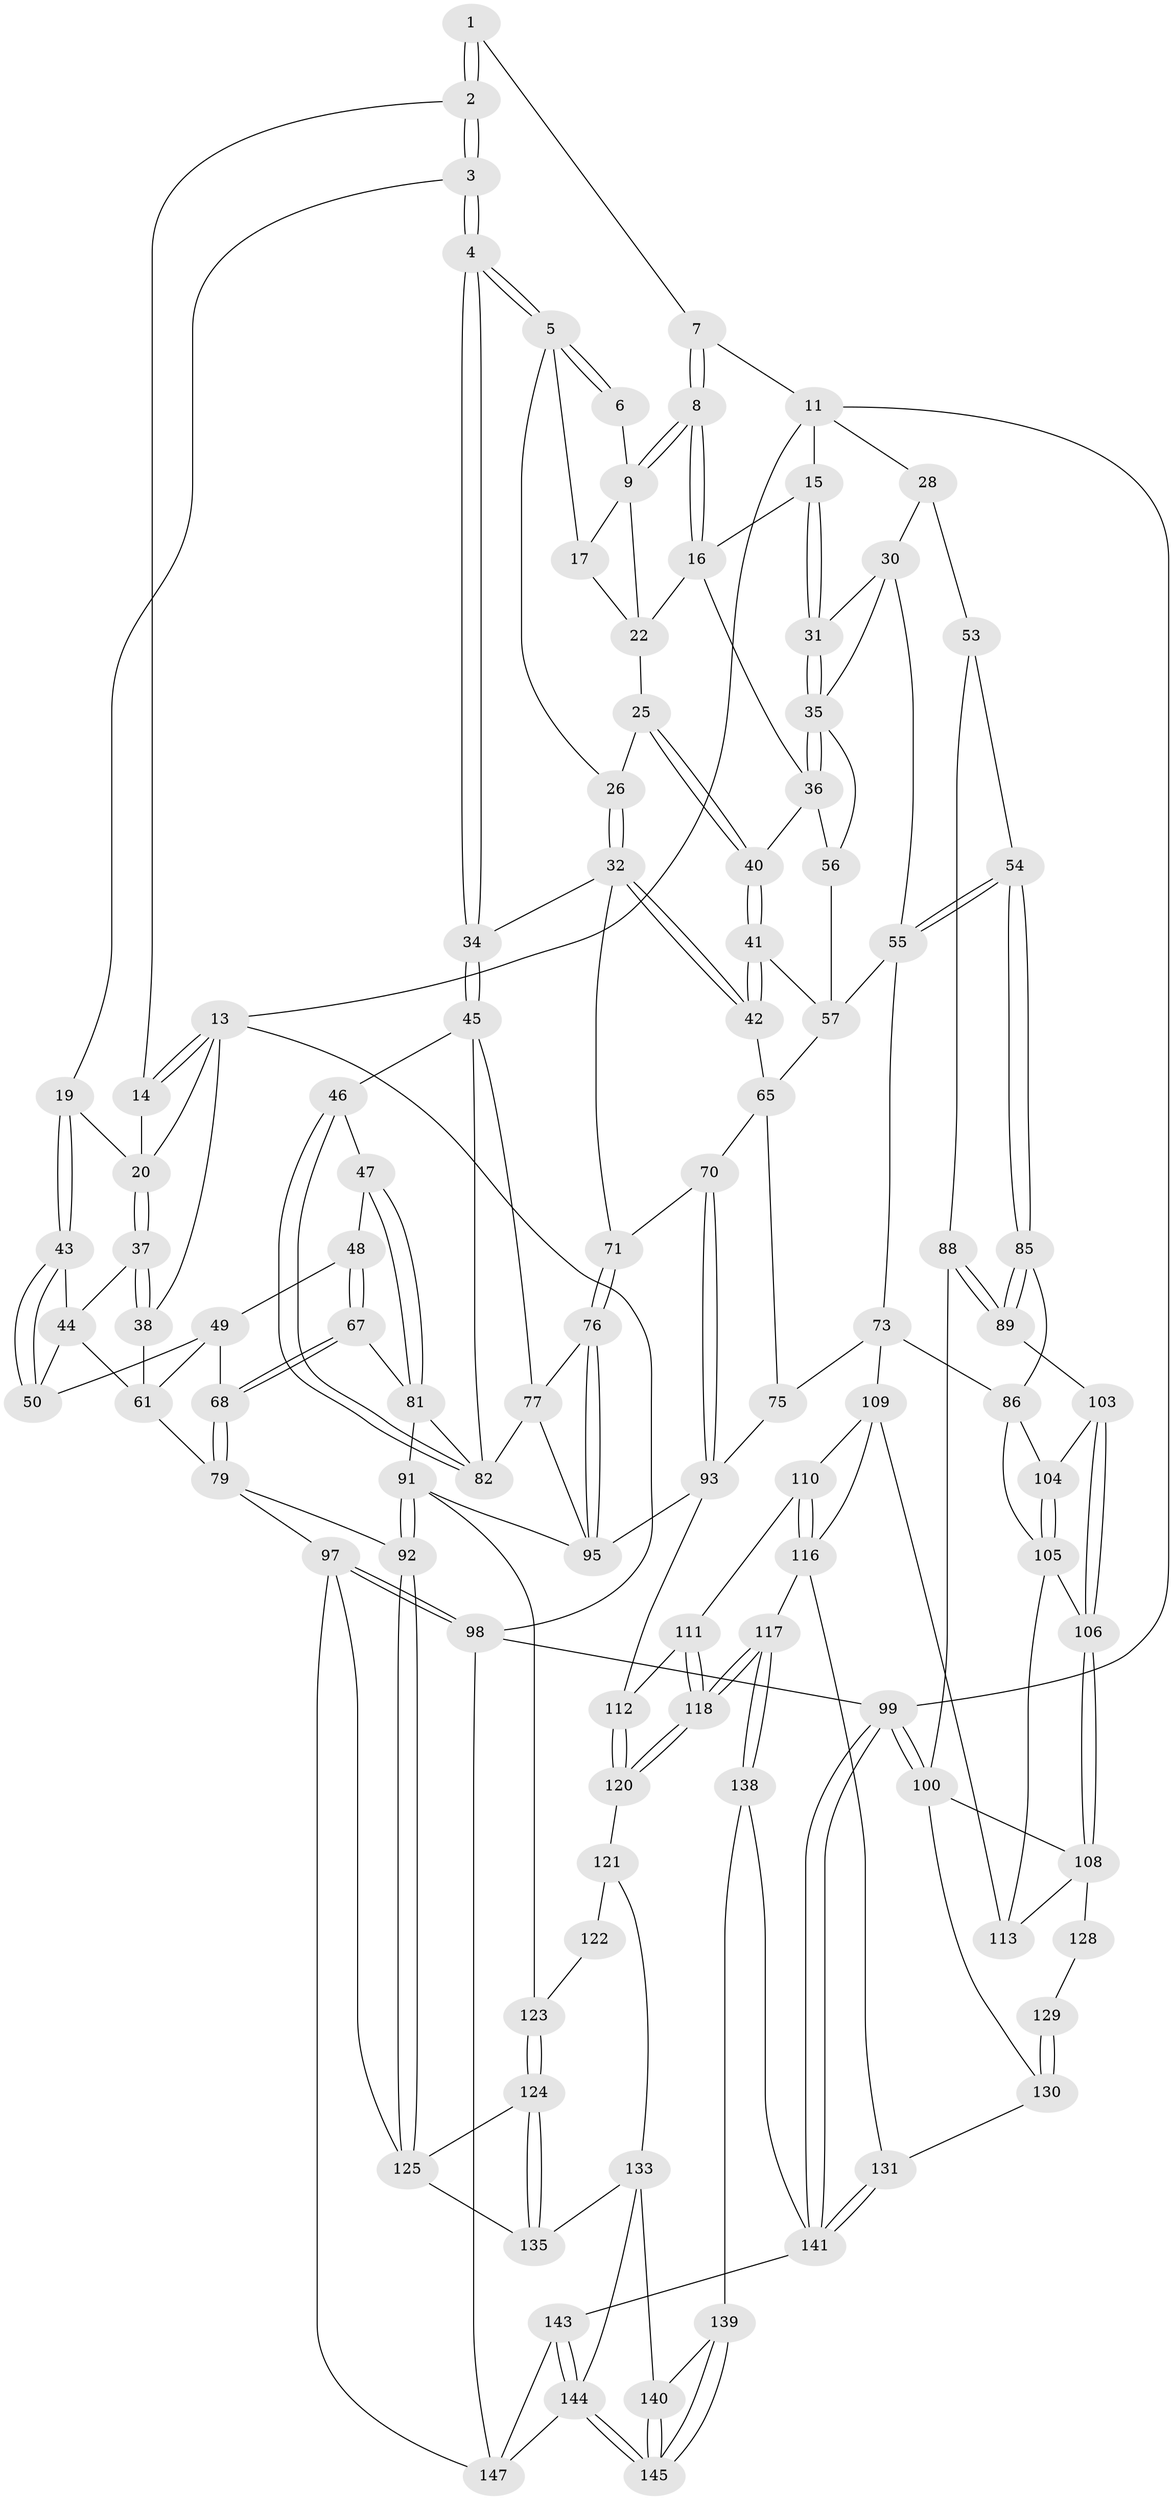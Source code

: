 // original degree distribution, {3: 0.013513513513513514, 5: 0.5135135135135135, 6: 0.22972972972972974, 4: 0.24324324324324326}
// Generated by graph-tools (version 1.1) at 2025/11/02/27/25 16:11:59]
// undirected, 103 vertices, 230 edges
graph export_dot {
graph [start="1"]
  node [color=gray90,style=filled];
  1 [pos="+0.5508302290335634+0"];
  2 [pos="+0.2791052650080462+0"];
  3 [pos="+0.3017723295247905+0.013407265704257805"];
  4 [pos="+0.392592847277281+0.12338585511735518"];
  5 [pos="+0.4926628794323693+0.09185771328429738",super="+18"];
  6 [pos="+0.5475592335922191+0"];
  7 [pos="+0.7570331558513055+0"];
  8 [pos="+0.7260252833425354+0"];
  9 [pos="+0.6627496612544006+0.029243817533954292",super="+10"];
  11 [pos="+0.9037214136827422+0",super="+12"];
  13 [pos="+0+0",super="+27"];
  14 [pos="+0.16917095269499932+0"];
  15 [pos="+0.8519146666798325+0.09973542357633304"];
  16 [pos="+0.7398678412862465+0.06618502259976472",super="+23"];
  17 [pos="+0.5686175078016151+0.07168468628808858"];
  19 [pos="+0.22436239648163284+0.08909767297320369"];
  20 [pos="+0.07973156079616962+0.10646368137130939",super="+21"];
  22 [pos="+0.6174643390912505+0.07577089635441552",super="+24"];
  25 [pos="+0.6198667386791871+0.14894392031340145"];
  26 [pos="+0.5940612980268334+0.14966581498166556"];
  28 [pos="+1+0",super="+29"];
  30 [pos="+0.9329783104923102+0.13261254748238138",super="+51"];
  31 [pos="+0.8980102621316057+0.12863555084799494"];
  32 [pos="+0.5131462789232806+0.2629098724606927",super="+33"];
  34 [pos="+0.41313225138124776+0.2466511715452343"];
  35 [pos="+0.7890416965341416+0.20335849142804432",super="+52"];
  36 [pos="+0.7447024195735907+0.1455104337624874",super="+39"];
  37 [pos="+0.058621701954486086+0.14487269404930117"];
  38 [pos="+0+0.197714700009104"];
  40 [pos="+0.6580075745213941+0.2083542655575011"];
  41 [pos="+0.6512260469790493+0.2302014385857814",super="+58"];
  42 [pos="+0.5824997415524376+0.26642809596681133",super="+59"];
  43 [pos="+0.20017804828208627+0.17189843225555948"];
  44 [pos="+0.10100984032118604+0.2301124816060321",super="+60"];
  45 [pos="+0.37026763752511394+0.28529832209163875",super="+78"];
  46 [pos="+0.352431366772062+0.29174032414210255"];
  47 [pos="+0.35136186880385806+0.29182814002449503"];
  48 [pos="+0.2664237390027547+0.27984858531673085"];
  49 [pos="+0.23845918837969884+0.2540092315141031",super="+63"];
  50 [pos="+0.23467991629375023+0.24957640733518652"];
  53 [pos="+0.9444316782708563+0.31188962705878387",super="+72"];
  54 [pos="+0.8472128162552813+0.3298565478115929"];
  55 [pos="+0.8349638968522493+0.3178828264293829",super="+66"];
  56 [pos="+0.7672720461696663+0.2746676702037417"];
  57 [pos="+0.7109846391453949+0.2879037344766226",super="+64"];
  61 [pos="+0.08030272063760252+0.29832506162811956",super="+62"];
  65 [pos="+0.6604940789928799+0.3431912633333884",super="+69"];
  67 [pos="+0.15569650799734927+0.372752072468501"];
  68 [pos="+0.149659149881754+0.3735881976473623"];
  70 [pos="+0.5322069057866461+0.38114004133508783"];
  71 [pos="+0.5300813394840724+0.37910269955523995"];
  73 [pos="+0.7069490669093289+0.5045365503736194",super="+74"];
  75 [pos="+0.6948747972744647+0.4982936775252648"];
  76 [pos="+0.4507441172364358+0.43299848546321446"];
  77 [pos="+0.4159732021148468+0.41669630065473545",super="+90"];
  79 [pos="+0.09022933311431754+0.562343582520493",super="+80"];
  81 [pos="+0.23519295245859617+0.4048791395199433",super="+83"];
  82 [pos="+0.2966713116717326+0.46052076795956753",super="+84"];
  85 [pos="+0.846693534277591+0.37047169939104635"];
  86 [pos="+0.7577566445745291+0.47566948191011454",super="+87"];
  88 [pos="+1+0.4437580833403687"];
  89 [pos="+0.9206239681087925+0.477165937550255"];
  91 [pos="+0.2162299248972014+0.5905319904266998",super="+102"];
  92 [pos="+0.2158051324655555+0.5907111099369974"];
  93 [pos="+0.5519012022852421+0.48740596660063523",super="+94"];
  95 [pos="+0.44882505038583864+0.5764369112375652",super="+96"];
  97 [pos="+0+1",super="+127"];
  98 [pos="+0+1"];
  99 [pos="+1+1"];
  100 [pos="+1+0.9352837358862717",super="+101"];
  103 [pos="+0.9074205439018864+0.4955327893291311"];
  104 [pos="+0.8675386848886134+0.4988212897350038"];
  105 [pos="+0.8086974379800997+0.5497456625458687",super="+107"];
  106 [pos="+0.9006548379676574+0.5422708225647906"];
  108 [pos="+1+0.6651344031998634",super="+115"];
  109 [pos="+0.6938098355109891+0.574648518609298",super="+114"];
  110 [pos="+0.6671671937757284+0.6108244354672344"];
  111 [pos="+0.5837127222589132+0.6112488957822103"];
  112 [pos="+0.508386563357708+0.6059614388858579"];
  113 [pos="+0.857162375243169+0.6479969087316686"];
  116 [pos="+0.6741194419884508+0.7454313334013837",super="+119"];
  117 [pos="+0.6124556912546788+0.7648936699142268"];
  118 [pos="+0.6015169434491313+0.7572816684571638"];
  120 [pos="+0.5397531349316086+0.7188828175167604"];
  121 [pos="+0.529565063653342+0.7243299197771265",super="+132"];
  122 [pos="+0.40500406597270866+0.6864616698254176"];
  123 [pos="+0.3954939829748755+0.6794501816198172"];
  124 [pos="+0.37526553930194584+0.7279948164696693"];
  125 [pos="+0.234563379215175+0.7337747630335766",super="+126"];
  128 [pos="+0.8800700599820376+0.7082238999833737"];
  129 [pos="+0.8651858277802402+0.746096249392975",super="+137"];
  130 [pos="+0.8009608958052303+0.857345097010058",super="+136"];
  131 [pos="+0.7890376773770605+0.8612666681217676"];
  133 [pos="+0.4640070578040825+0.8009187400731871",super="+134"];
  135 [pos="+0.3871700686625553+0.8204847117997901"];
  138 [pos="+0.6053677687581284+0.7785099982106521"];
  139 [pos="+0.5717203220853965+0.7979134817309852"];
  140 [pos="+0.5032972172004339+0.8246937691415902"];
  141 [pos="+0.674382052986603+1",super="+142"];
  143 [pos="+0.5944922190992438+1"];
  144 [pos="+0.5248016518646675+1",super="+146"];
  145 [pos="+0.5192445751534895+0.9272735941811507"];
  147 [pos="+0.34252624209621646+0.9045973522234706",super="+148"];
  1 -- 2;
  1 -- 2;
  1 -- 7;
  2 -- 3;
  2 -- 3;
  2 -- 14;
  3 -- 4;
  3 -- 4;
  3 -- 19;
  4 -- 5;
  4 -- 5;
  4 -- 34;
  4 -- 34;
  5 -- 6;
  5 -- 6;
  5 -- 17;
  5 -- 26;
  6 -- 9;
  7 -- 8;
  7 -- 8;
  7 -- 11;
  8 -- 9;
  8 -- 9;
  8 -- 16;
  8 -- 16;
  9 -- 22;
  9 -- 17;
  11 -- 15;
  11 -- 99;
  11 -- 28;
  11 -- 13;
  13 -- 14;
  13 -- 14;
  13 -- 98;
  13 -- 20;
  13 -- 38;
  14 -- 20;
  15 -- 16;
  15 -- 31;
  15 -- 31;
  16 -- 36;
  16 -- 22;
  17 -- 22;
  19 -- 20;
  19 -- 43;
  19 -- 43;
  20 -- 37;
  20 -- 37;
  22 -- 25;
  25 -- 26;
  25 -- 40;
  25 -- 40;
  26 -- 32;
  26 -- 32;
  28 -- 53 [weight=2];
  28 -- 30;
  30 -- 31;
  30 -- 55;
  30 -- 35;
  31 -- 35;
  31 -- 35;
  32 -- 42;
  32 -- 42;
  32 -- 34;
  32 -- 71;
  34 -- 45;
  34 -- 45;
  35 -- 36;
  35 -- 36;
  35 -- 56;
  36 -- 40;
  36 -- 56;
  37 -- 38;
  37 -- 38;
  37 -- 44;
  38 -- 61;
  40 -- 41;
  40 -- 41;
  41 -- 42 [weight=2];
  41 -- 42;
  41 -- 57;
  42 -- 65;
  43 -- 44;
  43 -- 50;
  43 -- 50;
  44 -- 50;
  44 -- 61;
  45 -- 46;
  45 -- 82;
  45 -- 77;
  46 -- 47;
  46 -- 82;
  46 -- 82;
  47 -- 48;
  47 -- 81;
  47 -- 81;
  48 -- 49;
  48 -- 67;
  48 -- 67;
  49 -- 50;
  49 -- 68;
  49 -- 61;
  53 -- 54;
  53 -- 88;
  54 -- 55;
  54 -- 55;
  54 -- 85;
  54 -- 85;
  55 -- 73;
  55 -- 57;
  56 -- 57;
  57 -- 65;
  61 -- 79;
  65 -- 75;
  65 -- 70;
  67 -- 68;
  67 -- 68;
  67 -- 81;
  68 -- 79;
  68 -- 79;
  70 -- 71;
  70 -- 93;
  70 -- 93;
  71 -- 76;
  71 -- 76;
  73 -- 75;
  73 -- 109;
  73 -- 86;
  75 -- 93;
  76 -- 77;
  76 -- 95;
  76 -- 95;
  77 -- 82;
  77 -- 95;
  79 -- 92;
  79 -- 97;
  81 -- 82;
  81 -- 91;
  85 -- 86;
  85 -- 89;
  85 -- 89;
  86 -- 104;
  86 -- 105;
  88 -- 89;
  88 -- 89;
  88 -- 100;
  89 -- 103;
  91 -- 92;
  91 -- 92;
  91 -- 123;
  91 -- 95;
  92 -- 125;
  92 -- 125;
  93 -- 112;
  93 -- 95;
  97 -- 98;
  97 -- 98;
  97 -- 147;
  97 -- 125;
  98 -- 99;
  98 -- 147;
  99 -- 100;
  99 -- 100;
  99 -- 141;
  99 -- 141;
  100 -- 130;
  100 -- 108;
  103 -- 104;
  103 -- 106;
  103 -- 106;
  104 -- 105;
  104 -- 105;
  105 -- 106;
  105 -- 113;
  106 -- 108;
  106 -- 108;
  108 -- 128;
  108 -- 113;
  109 -- 110;
  109 -- 113;
  109 -- 116;
  110 -- 111;
  110 -- 116;
  110 -- 116;
  111 -- 112;
  111 -- 118;
  111 -- 118;
  112 -- 120;
  112 -- 120;
  116 -- 117;
  116 -- 131;
  117 -- 118;
  117 -- 118;
  117 -- 138;
  117 -- 138;
  118 -- 120;
  118 -- 120;
  120 -- 121;
  121 -- 122 [weight=2];
  121 -- 133;
  122 -- 123;
  123 -- 124;
  123 -- 124;
  124 -- 125;
  124 -- 135;
  124 -- 135;
  125 -- 135;
  128 -- 129 [weight=2];
  129 -- 130 [weight=2];
  129 -- 130;
  130 -- 131;
  131 -- 141;
  131 -- 141;
  133 -- 140;
  133 -- 135;
  133 -- 144;
  138 -- 139;
  138 -- 141;
  139 -- 140;
  139 -- 145;
  139 -- 145;
  140 -- 145;
  140 -- 145;
  141 -- 143;
  143 -- 144;
  143 -- 144;
  143 -- 147;
  144 -- 145;
  144 -- 145;
  144 -- 147;
}
